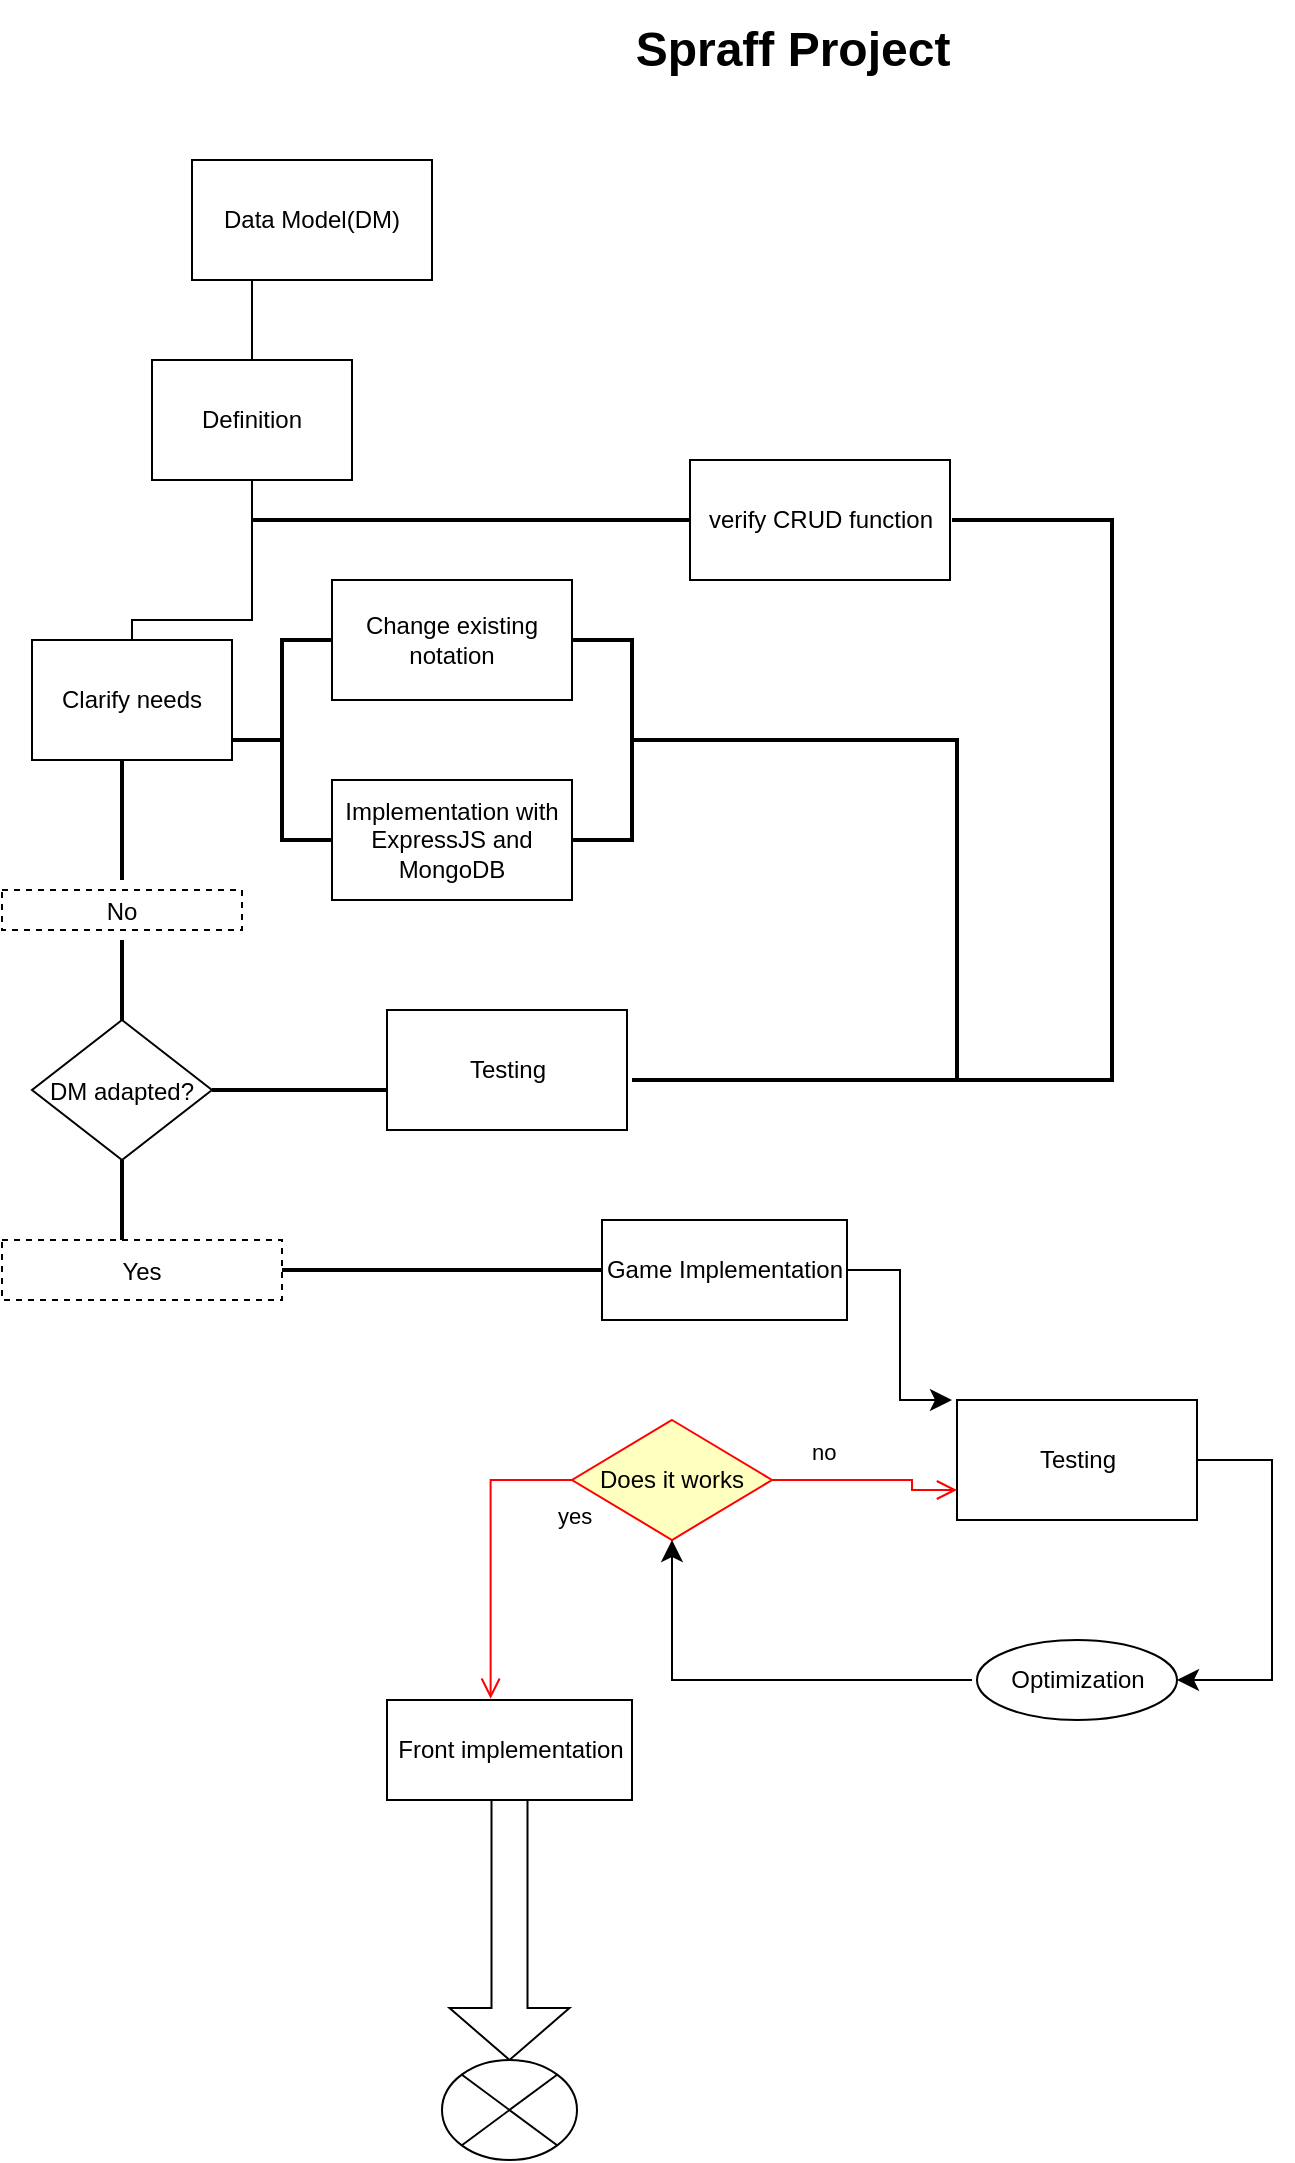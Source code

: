 <mxfile version="20.8.3" type="device"><diagram id="QYJGvcg6LavGEa5bKKWc" name="Page-1"><mxGraphModel dx="1034" dy="442" grid="1" gridSize="10" guides="1" tooltips="1" connect="1" arrows="1" fold="1" page="1" pageScale="1" pageWidth="827" pageHeight="1169" math="0" shadow="0"><root><mxCell id="0"/><mxCell id="1" parent="0"/><mxCell id="SrdrNWu7PZKHKUT10aIl-3" value="Spraff Project" style="text;strokeColor=none;fillColor=none;html=1;fontSize=24;fontStyle=1;verticalAlign=middle;align=center;" vertex="1" parent="1"><mxGeometry x="310" y="20" width="180" height="50" as="geometry"/></mxCell><UserObject label="Data Model(DM)" treeRoot="1" id="SrdrNWu7PZKHKUT10aIl-5"><mxCell style="whiteSpace=wrap;html=1;align=center;treeFolding=1;treeMoving=1;newEdgeStyle={&quot;edgeStyle&quot;:&quot;elbowEdgeStyle&quot;,&quot;startArrow&quot;:&quot;none&quot;,&quot;endArrow&quot;:&quot;none&quot;};" vertex="1" parent="1"><mxGeometry x="100" y="100" width="120" height="60" as="geometry"/></mxCell></UserObject><mxCell id="SrdrNWu7PZKHKUT10aIl-6" value="Definition" style="whiteSpace=wrap;html=1;align=center;verticalAlign=middle;treeFolding=1;treeMoving=1;newEdgeStyle={&quot;edgeStyle&quot;:&quot;elbowEdgeStyle&quot;,&quot;startArrow&quot;:&quot;none&quot;,&quot;endArrow&quot;:&quot;none&quot;};" vertex="1" parent="1"><mxGeometry x="80" y="200" width="100" height="60" as="geometry"/></mxCell><mxCell id="SrdrNWu7PZKHKUT10aIl-7" value="" style="edgeStyle=elbowEdgeStyle;elbow=vertical;sourcePerimeterSpacing=0;targetPerimeterSpacing=0;startArrow=none;endArrow=none;rounded=0;curved=0;exitX=0.25;exitY=1;exitDx=0;exitDy=0;" edge="1" target="SrdrNWu7PZKHKUT10aIl-6" parent="1" source="SrdrNWu7PZKHKUT10aIl-5"><mxGeometry relative="1" as="geometry"><mxPoint x="30" y="150" as="sourcePoint"/></mxGeometry></mxCell><mxCell id="SrdrNWu7PZKHKUT10aIl-8" value="" style="edgeStyle=orthogonalEdgeStyle;sourcePerimeterSpacing=0;targetPerimeterSpacing=0;startArrow=none;endArrow=none;rounded=0;targetPortConstraint=eastwest;sourcePortConstraint=northsouth;curved=0;rounded=0;" edge="1" target="SrdrNWu7PZKHKUT10aIl-10" parent="1"><mxGeometry relative="1" as="geometry"><mxPoint x="130" y="260" as="sourcePoint"/><Array as="points"><mxPoint x="130" y="330"/><mxPoint x="70" y="330"/></Array></mxGeometry></mxCell><mxCell id="SrdrNWu7PZKHKUT10aIl-10" value="Clarify needs" style="whiteSpace=wrap;html=1;align=center;verticalAlign=middle;treeFolding=1;treeMoving=1;" vertex="1" parent="1"><mxGeometry x="20" y="340" width="100" height="60" as="geometry"/></mxCell><UserObject label="Implementation with ExpressJS and MongoDB" treeRoot="1" id="SrdrNWu7PZKHKUT10aIl-12"><mxCell style="whiteSpace=wrap;html=1;align=center;treeFolding=1;treeMoving=1;newEdgeStyle={&quot;edgeStyle&quot;:&quot;elbowEdgeStyle&quot;,&quot;startArrow&quot;:&quot;none&quot;,&quot;endArrow&quot;:&quot;none&quot;};" vertex="1" parent="1"><mxGeometry x="170" y="410" width="120" height="60" as="geometry"/></mxCell></UserObject><UserObject label="Change existing notation" treeRoot="1" id="SrdrNWu7PZKHKUT10aIl-15"><mxCell style="whiteSpace=wrap;html=1;align=center;treeFolding=1;treeMoving=1;newEdgeStyle={&quot;edgeStyle&quot;:&quot;elbowEdgeStyle&quot;,&quot;startArrow&quot;:&quot;none&quot;,&quot;endArrow&quot;:&quot;none&quot;};" vertex="1" parent="1"><mxGeometry x="170" y="310" width="120" height="60" as="geometry"/></mxCell></UserObject><mxCell id="SrdrNWu7PZKHKUT10aIl-16" value="" style="strokeWidth=2;html=1;shape=mxgraph.flowchart.annotation_2;align=left;labelPosition=right;pointerEvents=1;" vertex="1" parent="1"><mxGeometry x="120" y="340" width="50" height="100" as="geometry"/></mxCell><UserObject label="Testing" treeRoot="1" id="SrdrNWu7PZKHKUT10aIl-17"><mxCell style="whiteSpace=wrap;html=1;align=center;treeFolding=1;treeMoving=1;newEdgeStyle={&quot;edgeStyle&quot;:&quot;elbowEdgeStyle&quot;,&quot;startArrow&quot;:&quot;none&quot;,&quot;endArrow&quot;:&quot;none&quot;};" vertex="1" parent="1"><mxGeometry x="197.5" y="525" width="120" height="60" as="geometry"/></mxCell></UserObject><mxCell id="SrdrNWu7PZKHKUT10aIl-18" value="" style="strokeWidth=2;html=1;shape=mxgraph.flowchart.annotation_2;align=left;labelPosition=right;pointerEvents=1;direction=west;" vertex="1" parent="1"><mxGeometry x="290" y="340" width="60" height="100" as="geometry"/></mxCell><mxCell id="SrdrNWu7PZKHKUT10aIl-19" value="DM adapted?" style="rhombus;" vertex="1" parent="1"><mxGeometry x="20" y="530" width="90" height="70" as="geometry"/></mxCell><mxCell id="SrdrNWu7PZKHKUT10aIl-21" value="" style="strokeWidth=2;html=1;shape=mxgraph.flowchart.annotation_1;align=left;pointerEvents=1;direction=west;" vertex="1" parent="1"><mxGeometry x="320" y="390" width="162.5" height="170" as="geometry"/></mxCell><mxCell id="SrdrNWu7PZKHKUT10aIl-25" value="" style="line;strokeWidth=2;direction=south;html=1;" vertex="1" parent="1"><mxGeometry x="60" y="400" width="10" height="60" as="geometry"/></mxCell><mxCell id="SrdrNWu7PZKHKUT10aIl-28" value="" style="line;strokeWidth=2;html=1;" vertex="1" parent="1"><mxGeometry x="110" y="560" width="87.5" height="10" as="geometry"/></mxCell><mxCell id="SrdrNWu7PZKHKUT10aIl-30" value="No" style="fontStyle=0;dashed=1;" vertex="1" parent="1"><mxGeometry x="5" y="465" width="120" height="20" as="geometry"/></mxCell><mxCell id="SrdrNWu7PZKHKUT10aIl-33" value="" style="line;strokeWidth=2;direction=south;html=1;" vertex="1" parent="1"><mxGeometry x="60" y="490" width="10" height="40" as="geometry"/></mxCell><mxCell id="SrdrNWu7PZKHKUT10aIl-35" value="" style="line;strokeWidth=2;direction=south;html=1;" vertex="1" parent="1"><mxGeometry x="60" y="600" width="10" height="40" as="geometry"/></mxCell><mxCell id="SrdrNWu7PZKHKUT10aIl-36" value="Yes" style="fontStyle=0;dashed=1;" vertex="1" parent="1"><mxGeometry x="5" y="640" width="140" height="30" as="geometry"/></mxCell><mxCell id="SrdrNWu7PZKHKUT10aIl-40" value="Game Implementation" style="html=1;" vertex="1" parent="1"><mxGeometry x="305" y="630" width="122.5" height="50" as="geometry"/></mxCell><mxCell id="SrdrNWu7PZKHKUT10aIl-42" value="" style="line;strokeWidth=2;html=1;" vertex="1" parent="1"><mxGeometry x="130" y="275" width="230" height="10" as="geometry"/></mxCell><mxCell id="SrdrNWu7PZKHKUT10aIl-44" value="verify CRUD function" style="html=1;" vertex="1" parent="1"><mxGeometry x="349" y="250" width="130" height="60" as="geometry"/></mxCell><mxCell id="SrdrNWu7PZKHKUT10aIl-47" value="" style="line;strokeWidth=2;html=1;" vertex="1" parent="1"><mxGeometry x="145" y="650" width="160" height="10" as="geometry"/></mxCell><mxCell id="SrdrNWu7PZKHKUT10aIl-50" value="" style="strokeWidth=2;html=1;shape=mxgraph.flowchart.annotation_1;align=left;pointerEvents=1;direction=west;" vertex="1" parent="1"><mxGeometry x="480" y="280" width="80" height="280" as="geometry"/></mxCell><UserObject label="Testing" treeRoot="1" id="SrdrNWu7PZKHKUT10aIl-52"><mxCell style="whiteSpace=wrap;html=1;align=center;treeFolding=1;treeMoving=1;newEdgeStyle={&quot;edgeStyle&quot;:&quot;elbowEdgeStyle&quot;,&quot;startArrow&quot;:&quot;none&quot;,&quot;endArrow&quot;:&quot;none&quot;};" vertex="1" parent="1"><mxGeometry x="482.5" y="720" width="120" height="60" as="geometry"/></mxCell></UserObject><mxCell id="SrdrNWu7PZKHKUT10aIl-53" value="Optimization" style="ellipse;whiteSpace=wrap;html=1;align=center;newEdgeStyle={&quot;edgeStyle&quot;:&quot;entityRelationEdgeStyle&quot;,&quot;startArrow&quot;:&quot;none&quot;,&quot;endArrow&quot;:&quot;none&quot;,&quot;segment&quot;:10,&quot;curved&quot;:1,&quot;sourcePerimeterSpacing&quot;:0,&quot;targetPerimeterSpacing&quot;:0};treeFolding=1;treeMoving=1;" vertex="1" parent="1"><mxGeometry x="492.5" y="840" width="100" height="40" as="geometry"/></mxCell><mxCell id="SrdrNWu7PZKHKUT10aIl-64" value="Front implementation" style="html=1;" vertex="1" parent="1"><mxGeometry x="197.5" y="870" width="122.5" height="50" as="geometry"/></mxCell><mxCell id="SrdrNWu7PZKHKUT10aIl-65" value="" style="edgeStyle=elbowEdgeStyle;elbow=horizontal;endArrow=classic;html=1;curved=0;rounded=0;endSize=8;startSize=8;exitX=1;exitY=0.5;exitDx=0;exitDy=0;" edge="1" parent="1" source="SrdrNWu7PZKHKUT10aIl-40"><mxGeometry width="50" height="50" relative="1" as="geometry"><mxPoint x="390" y="810" as="sourcePoint"/><mxPoint x="480" y="720" as="targetPoint"/></mxGeometry></mxCell><mxCell id="SrdrNWu7PZKHKUT10aIl-71" value="" style="edgeStyle=elbowEdgeStyle;elbow=horizontal;endArrow=classic;html=1;curved=0;rounded=0;endSize=8;startSize=8;entryX=1;entryY=0.5;entryDx=0;entryDy=0;" edge="1" parent="1" target="SrdrNWu7PZKHKUT10aIl-53"><mxGeometry width="50" height="50" relative="1" as="geometry"><mxPoint x="602.5" y="750" as="sourcePoint"/><mxPoint x="652.5" y="700" as="targetPoint"/><Array as="points"><mxPoint x="640" y="810"/></Array></mxGeometry></mxCell><mxCell id="SrdrNWu7PZKHKUT10aIl-73" value="Does it works" style="rhombus;whiteSpace=wrap;html=1;fillColor=#ffffc0;strokeColor=#ff0000;" vertex="1" parent="1"><mxGeometry x="290" y="730" width="100" height="60" as="geometry"/></mxCell><mxCell id="SrdrNWu7PZKHKUT10aIl-74" value="no" style="edgeStyle=orthogonalEdgeStyle;html=1;align=left;verticalAlign=bottom;endArrow=open;endSize=8;strokeColor=#ff0000;rounded=0;entryX=0;entryY=0.75;entryDx=0;entryDy=0;" edge="1" source="SrdrNWu7PZKHKUT10aIl-73" parent="1" target="SrdrNWu7PZKHKUT10aIl-52"><mxGeometry x="-0.636" y="5" relative="1" as="geometry"><mxPoint x="500" y="950" as="targetPoint"/><Array as="points"><mxPoint x="460" y="760"/><mxPoint x="460" y="765"/></Array><mxPoint as="offset"/></mxGeometry></mxCell><mxCell id="SrdrNWu7PZKHKUT10aIl-75" value="yes" style="edgeStyle=orthogonalEdgeStyle;html=1;align=left;verticalAlign=top;endArrow=open;endSize=8;strokeColor=#ff0000;rounded=0;exitX=0;exitY=0.5;exitDx=0;exitDy=0;entryX=0.423;entryY=-0.013;entryDx=0;entryDy=0;entryPerimeter=0;" edge="1" source="SrdrNWu7PZKHKUT10aIl-73" parent="1" target="SrdrNWu7PZKHKUT10aIl-64"><mxGeometry x="-0.871" y="5" relative="1" as="geometry"><mxPoint x="360" y="1030" as="targetPoint"/><mxPoint as="offset"/></mxGeometry></mxCell><mxCell id="SrdrNWu7PZKHKUT10aIl-76" value="" style="edgeStyle=elbowEdgeStyle;elbow=vertical;endArrow=classic;html=1;curved=0;rounded=0;endSize=8;startSize=8;entryX=0.5;entryY=1;entryDx=0;entryDy=0;" edge="1" parent="1" target="SrdrNWu7PZKHKUT10aIl-73"><mxGeometry width="50" height="50" relative="1" as="geometry"><mxPoint x="490" y="860" as="sourcePoint"/><mxPoint x="440" y="760" as="targetPoint"/><Array as="points"><mxPoint x="420" y="860"/></Array></mxGeometry></mxCell><mxCell id="SrdrNWu7PZKHKUT10aIl-79" value="" style="shape=singleArrow;direction=south;whiteSpace=wrap;html=1;" vertex="1" parent="1"><mxGeometry x="228.75" y="920" width="60" height="130" as="geometry"/></mxCell><mxCell id="SrdrNWu7PZKHKUT10aIl-80" value="" style="shape=sumEllipse;perimeter=ellipsePerimeter;whiteSpace=wrap;html=1;backgroundOutline=1;" vertex="1" parent="1"><mxGeometry x="225" y="1050" width="67.5" height="50" as="geometry"/></mxCell></root></mxGraphModel></diagram></mxfile>